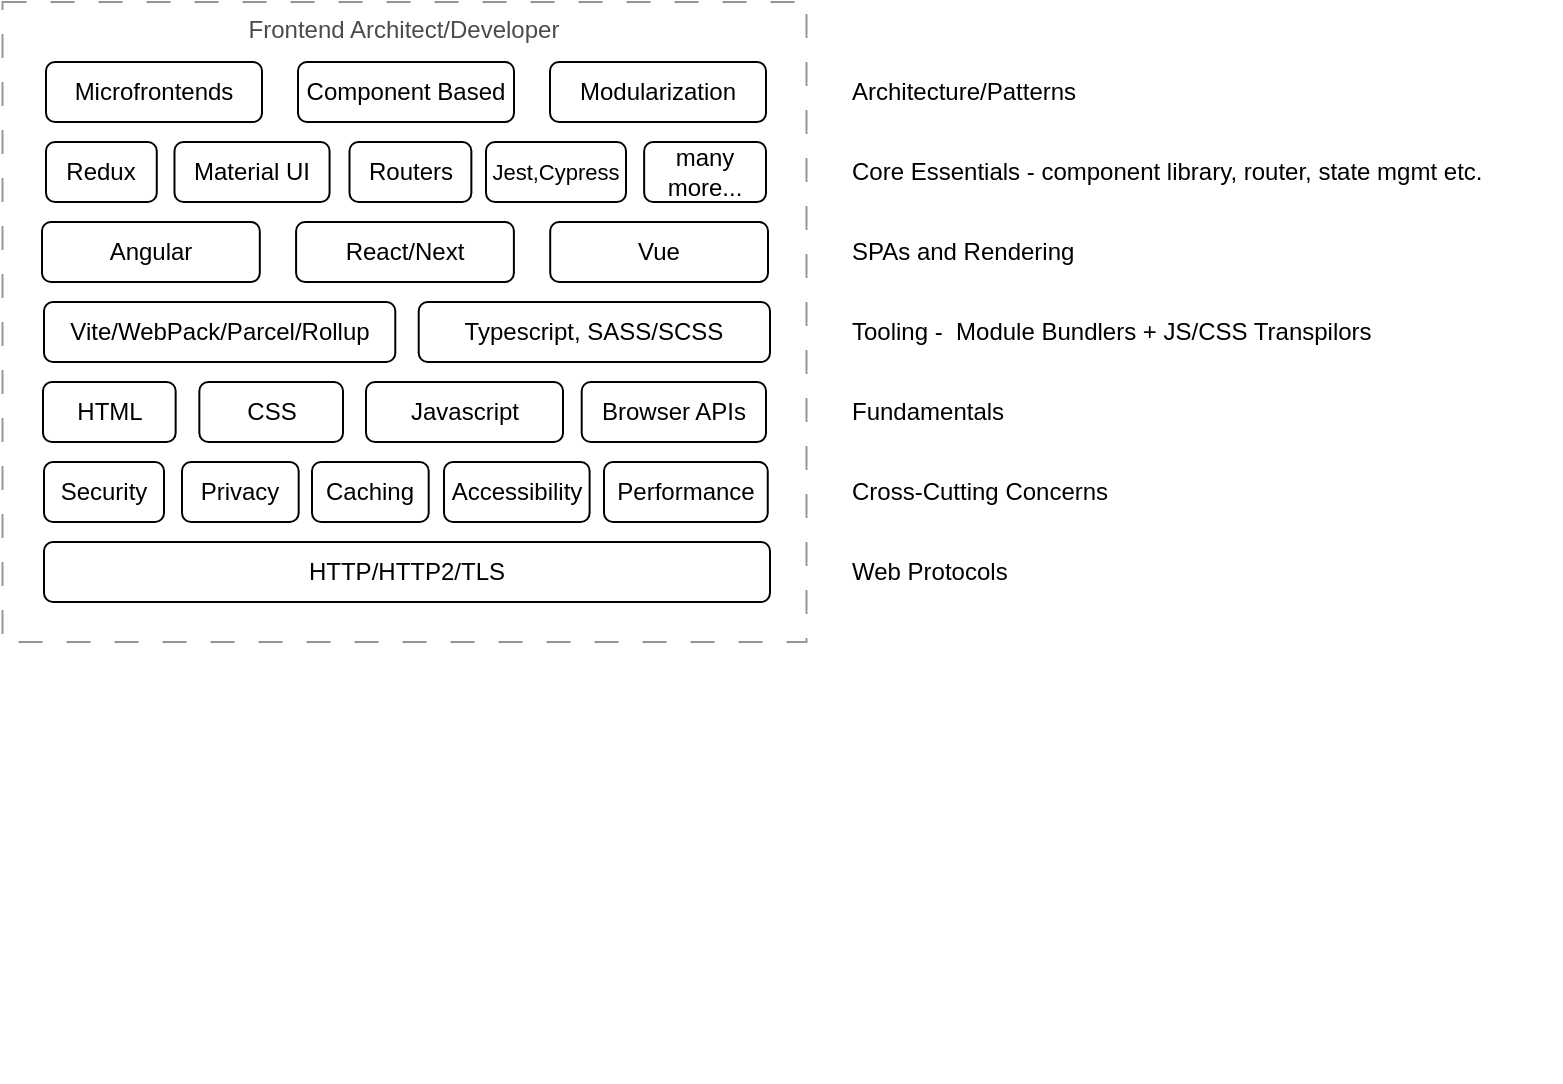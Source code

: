 <mxfile version="26.0.10" pages="2">
  <diagram name="Page-1" id="1G1PE_uK33H1cBbF3DGD">
    <mxGraphModel dx="1122" dy="748" grid="1" gridSize="10" guides="1" tooltips="1" connect="1" arrows="1" fold="1" page="1" pageScale="1" pageWidth="850" pageHeight="1100" math="0" shadow="0">
      <root>
        <mxCell id="0" />
        <mxCell id="1" parent="0" />
        <mxCell id="zp3MhwluRFhON0k3cJ5Y-6" value="" style="group" parent="1" vertex="1" connectable="0">
          <mxGeometry x="118.5" y="400" width="381.75" height="130" as="geometry" />
        </mxCell>
        <mxCell id="zp3MhwluRFhON0k3cJ5Y-1" value="HTML" style="rounded=1;whiteSpace=wrap;html=1;" parent="zp3MhwluRFhON0k3cJ5Y-6" vertex="1">
          <mxGeometry width="66.33" height="30" as="geometry" />
        </mxCell>
        <mxCell id="zp3MhwluRFhON0k3cJ5Y-4" value="CSS" style="rounded=1;whiteSpace=wrap;html=1;" parent="zp3MhwluRFhON0k3cJ5Y-6" vertex="1">
          <mxGeometry x="78.17" width="71.83" height="30" as="geometry" />
        </mxCell>
        <mxCell id="zp3MhwluRFhON0k3cJ5Y-5" value="Javascript" style="rounded=1;whiteSpace=wrap;html=1;" parent="zp3MhwluRFhON0k3cJ5Y-6" vertex="1">
          <mxGeometry x="161.5" width="98.5" height="30" as="geometry" />
        </mxCell>
        <mxCell id="zp3MhwluRFhON0k3cJ5Y-51" value="Browser APIs" style="rounded=1;whiteSpace=wrap;html=1;" parent="zp3MhwluRFhON0k3cJ5Y-6" vertex="1">
          <mxGeometry x="269.349" width="92.152" height="30" as="geometry" />
        </mxCell>
        <mxCell id="zp3MhwluRFhON0k3cJ5Y-52" value="&lt;span&gt;Frontend Architect/Developer&lt;/span&gt;" style="rounded=0;whiteSpace=wrap;html=1;fillColor=none;dashed=1;dashPattern=12 12;horizontal=1;verticalAlign=top;strokeColor=#969696;textOpacity=70;" parent="zp3MhwluRFhON0k3cJ5Y-6" vertex="1">
          <mxGeometry x="-20.25" y="-190" width="402" height="320" as="geometry" />
        </mxCell>
        <mxCell id="zp3MhwluRFhON0k3cJ5Y-16" value="" style="group" parent="1" vertex="1" connectable="0">
          <mxGeometry x="118" y="320" width="363" height="30" as="geometry" />
        </mxCell>
        <mxCell id="zp3MhwluRFhON0k3cJ5Y-17" value="Angular" style="rounded=1;whiteSpace=wrap;html=1;" parent="zp3MhwluRFhON0k3cJ5Y-16" vertex="1">
          <mxGeometry width="108.9" height="30" as="geometry" />
        </mxCell>
        <mxCell id="zp3MhwluRFhON0k3cJ5Y-18" value="React/Next" style="rounded=1;whiteSpace=wrap;html=1;" parent="zp3MhwluRFhON0k3cJ5Y-16" vertex="1">
          <mxGeometry x="127.05" width="108.9" height="30" as="geometry" />
        </mxCell>
        <mxCell id="zp3MhwluRFhON0k3cJ5Y-19" value="Vue" style="rounded=1;whiteSpace=wrap;html=1;" parent="zp3MhwluRFhON0k3cJ5Y-16" vertex="1">
          <mxGeometry x="254.1" width="108.9" height="30" as="geometry" />
        </mxCell>
        <mxCell id="zp3MhwluRFhON0k3cJ5Y-20" value="" style="group" parent="1" vertex="1" connectable="0">
          <mxGeometry x="120" y="280" width="360" height="30" as="geometry" />
        </mxCell>
        <mxCell id="zp3MhwluRFhON0k3cJ5Y-21" value="Redux" style="rounded=1;whiteSpace=wrap;html=1;" parent="zp3MhwluRFhON0k3cJ5Y-20" vertex="1">
          <mxGeometry width="55.385" height="30" as="geometry" />
        </mxCell>
        <mxCell id="zp3MhwluRFhON0k3cJ5Y-22" value="Material UI" style="rounded=1;whiteSpace=wrap;html=1;" parent="zp3MhwluRFhON0k3cJ5Y-20" vertex="1">
          <mxGeometry x="64.246" width="77.538" height="30" as="geometry" />
        </mxCell>
        <mxCell id="zp3MhwluRFhON0k3cJ5Y-27" value="Routers" style="rounded=1;whiteSpace=wrap;html=1;" parent="zp3MhwluRFhON0k3cJ5Y-20" vertex="1">
          <mxGeometry x="151.754" width="60.923" height="30" as="geometry" />
        </mxCell>
        <mxCell id="zp3MhwluRFhON0k3cJ5Y-28" value="many more..." style="rounded=1;whiteSpace=wrap;html=1;" parent="zp3MhwluRFhON0k3cJ5Y-20" vertex="1">
          <mxGeometry x="299.077" width="60.923" height="30" as="geometry" />
        </mxCell>
        <mxCell id="zp3MhwluRFhON0k3cJ5Y-31" value="Jest,Cypress" style="rounded=1;whiteSpace=wrap;html=1;fontSize=11;" parent="zp3MhwluRFhON0k3cJ5Y-20" vertex="1">
          <mxGeometry x="220" width="70" height="30" as="geometry" />
        </mxCell>
        <mxCell id="zp3MhwluRFhON0k3cJ5Y-9" value="" style="group" parent="1" vertex="1" connectable="0">
          <mxGeometry x="119" y="360" width="363" height="30" as="geometry" />
        </mxCell>
        <mxCell id="zp3MhwluRFhON0k3cJ5Y-10" value="Vite/WebPack/Parcel/Rollup" style="rounded=1;whiteSpace=wrap;html=1;" parent="zp3MhwluRFhON0k3cJ5Y-9" vertex="1">
          <mxGeometry width="175.645" height="30" as="geometry" />
        </mxCell>
        <mxCell id="zp3MhwluRFhON0k3cJ5Y-15" value="Typescript, SASS/SCSS" style="rounded=1;whiteSpace=wrap;html=1;" parent="zp3MhwluRFhON0k3cJ5Y-9" vertex="1">
          <mxGeometry x="187.355" width="175.645" height="30" as="geometry" />
        </mxCell>
        <mxCell id="zp3MhwluRFhON0k3cJ5Y-23" value="Tooling -&amp;nbsp; Module Bundlers + JS/CSS Transpilors" style="text;html=1;align=left;verticalAlign=middle;whiteSpace=wrap;rounded=0;" parent="1" vertex="1">
          <mxGeometry x="521" y="360" width="286" height="30" as="geometry" />
        </mxCell>
        <mxCell id="zp3MhwluRFhON0k3cJ5Y-25" value="SPAs and Rendering&amp;nbsp;" style="text;html=1;align=left;verticalAlign=middle;whiteSpace=wrap;rounded=0;" parent="1" vertex="1">
          <mxGeometry x="521" y="320" width="206" height="30" as="geometry" />
        </mxCell>
        <mxCell id="zp3MhwluRFhON0k3cJ5Y-26" value="Core Essentials - component library, router, state mgmt etc." style="text;html=1;align=left;verticalAlign=middle;whiteSpace=wrap;rounded=0;" parent="1" vertex="1">
          <mxGeometry x="521" y="280" width="356" height="30" as="geometry" />
        </mxCell>
        <mxCell id="zp3MhwluRFhON0k3cJ5Y-30" value="Fundamentals" style="text;html=1;align=left;verticalAlign=middle;whiteSpace=wrap;rounded=0;" parent="1" vertex="1">
          <mxGeometry x="521" y="400" width="286" height="30" as="geometry" />
        </mxCell>
        <mxCell id="zp3MhwluRFhON0k3cJ5Y-32" value="" style="group" parent="1" vertex="1" connectable="0">
          <mxGeometry x="120" y="240" width="360" height="30" as="geometry" />
        </mxCell>
        <mxCell id="zp3MhwluRFhON0k3cJ5Y-33" value="Microfrontends" style="rounded=1;whiteSpace=wrap;html=1;" parent="zp3MhwluRFhON0k3cJ5Y-32" vertex="1">
          <mxGeometry width="108.0" height="30" as="geometry" />
        </mxCell>
        <mxCell id="zp3MhwluRFhON0k3cJ5Y-34" value="Component Based" style="rounded=1;whiteSpace=wrap;html=1;" parent="zp3MhwluRFhON0k3cJ5Y-32" vertex="1">
          <mxGeometry x="126" width="108.0" height="30" as="geometry" />
        </mxCell>
        <mxCell id="zp3MhwluRFhON0k3cJ5Y-35" value="Modularization" style="rounded=1;whiteSpace=wrap;html=1;" parent="zp3MhwluRFhON0k3cJ5Y-32" vertex="1">
          <mxGeometry x="252" width="108.0" height="30" as="geometry" />
        </mxCell>
        <mxCell id="zp3MhwluRFhON0k3cJ5Y-36" value="" style="group" parent="1" vertex="1" connectable="0">
          <mxGeometry x="119" y="440" width="383" height="310" as="geometry" />
        </mxCell>
        <mxCell id="zp3MhwluRFhON0k3cJ5Y-38" value="Security" style="rounded=1;whiteSpace=wrap;html=1;" parent="zp3MhwluRFhON0k3cJ5Y-36" vertex="1">
          <mxGeometry width="60" height="30" as="geometry" />
        </mxCell>
        <mxCell id="zp3MhwluRFhON0k3cJ5Y-39" value="Privacy" style="rounded=1;whiteSpace=wrap;html=1;" parent="zp3MhwluRFhON0k3cJ5Y-36" vertex="1">
          <mxGeometry x="69" width="58.333" height="30" as="geometry" />
        </mxCell>
        <mxCell id="zp3MhwluRFhON0k3cJ5Y-44" value="Caching" style="rounded=1;whiteSpace=wrap;html=1;" parent="zp3MhwluRFhON0k3cJ5Y-36" vertex="1">
          <mxGeometry x="134.003" width="58.333" height="30" as="geometry" />
        </mxCell>
        <mxCell id="zp3MhwluRFhON0k3cJ5Y-45" value="Accessibility" style="rounded=1;whiteSpace=wrap;html=1;" parent="zp3MhwluRFhON0k3cJ5Y-36" vertex="1">
          <mxGeometry x="200.003" width="72.8" height="30" as="geometry" />
        </mxCell>
        <mxCell id="zp3MhwluRFhON0k3cJ5Y-47" value="Performance" style="rounded=1;whiteSpace=wrap;html=1;" parent="zp3MhwluRFhON0k3cJ5Y-36" vertex="1">
          <mxGeometry x="280" width="81.87" height="30" as="geometry" />
        </mxCell>
        <mxCell id="zp3MhwluRFhON0k3cJ5Y-46" value="HTTP/HTTP2/TLS" style="rounded=1;whiteSpace=wrap;html=1;" parent="1" vertex="1">
          <mxGeometry x="119" y="480" width="363" height="30" as="geometry" />
        </mxCell>
        <mxCell id="zp3MhwluRFhON0k3cJ5Y-48" value="Web Protocols" style="text;html=1;align=left;verticalAlign=middle;whiteSpace=wrap;rounded=0;" parent="1" vertex="1">
          <mxGeometry x="521" y="480" width="286" height="30" as="geometry" />
        </mxCell>
        <mxCell id="zp3MhwluRFhON0k3cJ5Y-49" value="Cross-Cutting Concerns" style="text;html=1;align=left;verticalAlign=middle;whiteSpace=wrap;rounded=0;" parent="1" vertex="1">
          <mxGeometry x="521" y="440" width="286" height="30" as="geometry" />
        </mxCell>
        <mxCell id="zp3MhwluRFhON0k3cJ5Y-50" value="Architecture/Patterns" style="text;html=1;align=left;verticalAlign=middle;whiteSpace=wrap;rounded=0;" parent="1" vertex="1">
          <mxGeometry x="521" y="240" width="356" height="30" as="geometry" />
        </mxCell>
      </root>
    </mxGraphModel>
  </diagram>
  <diagram id="Q5q24-kDjQSdlNptemlD" name="Page-2">
    <mxGraphModel dx="1188" dy="792" grid="1" gridSize="10" guides="1" tooltips="1" connect="1" arrows="1" fold="1" page="1" pageScale="1" pageWidth="850" pageHeight="1100" math="0" shadow="0">
      <root>
        <mxCell id="0" />
        <mxCell id="1" parent="0" />
        <mxCell id="jpnmQE-7q7uPxEKSGQJg-1" value="" style="group" vertex="1" connectable="0" parent="1">
          <mxGeometry x="118.5" y="400" width="381.75" height="130" as="geometry" />
        </mxCell>
        <mxCell id="jpnmQE-7q7uPxEKSGQJg-2" value="Express" style="rounded=1;whiteSpace=wrap;html=1;" vertex="1" parent="jpnmQE-7q7uPxEKSGQJg-1">
          <mxGeometry width="66.33" height="30" as="geometry" />
        </mxCell>
        <mxCell id="jpnmQE-7q7uPxEKSGQJg-3" value="SpringBoot" style="rounded=1;whiteSpace=wrap;html=1;" vertex="1" parent="jpnmQE-7q7uPxEKSGQJg-1">
          <mxGeometry x="78.17" width="71.83" height="30" as="geometry" />
        </mxCell>
        <mxCell id="jpnmQE-7q7uPxEKSGQJg-4" value="FASTAPi" style="rounded=1;whiteSpace=wrap;html=1;" vertex="1" parent="jpnmQE-7q7uPxEKSGQJg-1">
          <mxGeometry x="161.5" width="98.5" height="30" as="geometry" />
        </mxCell>
        <mxCell id="jpnmQE-7q7uPxEKSGQJg-30" value="Java" style="rounded=1;whiteSpace=wrap;html=1;" vertex="1" parent="jpnmQE-7q7uPxEKSGQJg-1">
          <mxGeometry x="306.503" y="40" width="58.333" height="30" as="geometry" />
        </mxCell>
        <mxCell id="jpnmQE-7q7uPxEKSGQJg-29" value="Python" style="rounded=1;whiteSpace=wrap;html=1;" vertex="1" parent="jpnmQE-7q7uPxEKSGQJg-1">
          <mxGeometry x="151.5" y="40" width="58.333" height="30" as="geometry" />
        </mxCell>
        <mxCell id="jpnmQE-7q7uPxEKSGQJg-28" value="NodeJS" style="rounded=1;whiteSpace=wrap;html=1;" vertex="1" parent="jpnmQE-7q7uPxEKSGQJg-1">
          <mxGeometry x="3.17" y="40" width="60" height="30" as="geometry" />
        </mxCell>
        <mxCell id="jpnmQE-7q7uPxEKSGQJg-43" value="Docker/Container" style="rounded=1;whiteSpace=wrap;html=1;" vertex="1" parent="jpnmQE-7q7uPxEKSGQJg-1">
          <mxGeometry x="1.84" y="90" width="108.16" height="30" as="geometry" />
        </mxCell>
        <mxCell id="jpnmQE-7q7uPxEKSGQJg-44" value="K8" style="rounded=1;whiteSpace=wrap;html=1;" vertex="1" parent="jpnmQE-7q7uPxEKSGQJg-1">
          <mxGeometry x="126.59" y="90" width="73.41" height="30" as="geometry" />
        </mxCell>
        <mxCell id="jpnmQE-7q7uPxEKSGQJg-45" value="Web Server" style="rounded=1;whiteSpace=wrap;html=1;" vertex="1" parent="jpnmQE-7q7uPxEKSGQJg-1">
          <mxGeometry x="209.83" y="90" width="73.41" height="30" as="geometry" />
        </mxCell>
        <mxCell id="jpnmQE-7q7uPxEKSGQJg-46" value="Serverless" style="rounded=1;whiteSpace=wrap;html=1;" vertex="1" parent="jpnmQE-7q7uPxEKSGQJg-1">
          <mxGeometry x="298.97" y="90" width="73.41" height="30" as="geometry" />
        </mxCell>
        <mxCell id="jpnmQE-7q7uPxEKSGQJg-7" value="" style="group" vertex="1" connectable="0" parent="1">
          <mxGeometry x="118" y="320" width="363" height="30" as="geometry" />
        </mxCell>
        <mxCell id="jpnmQE-7q7uPxEKSGQJg-8" value="Redis" style="rounded=1;whiteSpace=wrap;html=1;" vertex="1" parent="jpnmQE-7q7uPxEKSGQJg-7">
          <mxGeometry width="108.9" height="30" as="geometry" />
        </mxCell>
        <mxCell id="jpnmQE-7q7uPxEKSGQJg-9" value="Memcached" style="rounded=1;whiteSpace=wrap;html=1;" vertex="1" parent="jpnmQE-7q7uPxEKSGQJg-7">
          <mxGeometry x="127.05" width="108.9" height="30" as="geometry" />
        </mxCell>
        <mxCell id="jpnmQE-7q7uPxEKSGQJg-11" value="" style="group" vertex="1" connectable="0" parent="1">
          <mxGeometry x="120" y="280" width="360" height="30" as="geometry" />
        </mxCell>
        <mxCell id="jpnmQE-7q7uPxEKSGQJg-12" value="Streaming" style="rounded=1;whiteSpace=wrap;html=1;" vertex="1" parent="jpnmQE-7q7uPxEKSGQJg-11">
          <mxGeometry width="55.385" height="30" as="geometry" />
        </mxCell>
        <mxCell id="jpnmQE-7q7uPxEKSGQJg-13" value="Ecrypttion" style="rounded=1;whiteSpace=wrap;html=1;" vertex="1" parent="jpnmQE-7q7uPxEKSGQJg-11">
          <mxGeometry x="64.246" width="77.538" height="30" as="geometry" />
        </mxCell>
        <mxCell id="jpnmQE-7q7uPxEKSGQJg-14" value="Authentication /Authorization" style="rounded=1;whiteSpace=wrap;html=1;" vertex="1" parent="jpnmQE-7q7uPxEKSGQJg-11">
          <mxGeometry x="151.754" width="60.923" height="30" as="geometry" />
        </mxCell>
        <mxCell id="jpnmQE-7q7uPxEKSGQJg-15" value="many more..." style="rounded=1;whiteSpace=wrap;html=1;" vertex="1" parent="jpnmQE-7q7uPxEKSGQJg-11">
          <mxGeometry x="299.077" width="60.923" height="30" as="geometry" />
        </mxCell>
        <mxCell id="jpnmQE-7q7uPxEKSGQJg-16" value="Security" style="rounded=1;whiteSpace=wrap;html=1;fontSize=11;" vertex="1" parent="jpnmQE-7q7uPxEKSGQJg-11">
          <mxGeometry x="220" width="70" height="30" as="geometry" />
        </mxCell>
        <mxCell id="jpnmQE-7q7uPxEKSGQJg-17" value="" style="group" vertex="1" connectable="0" parent="1">
          <mxGeometry x="119" y="360" width="359.84" height="30" as="geometry" />
        </mxCell>
        <mxCell id="jpnmQE-7q7uPxEKSGQJg-18" value="Oracle,Postgres" style="rounded=1;whiteSpace=wrap;html=1;" vertex="1" parent="jpnmQE-7q7uPxEKSGQJg-17">
          <mxGeometry width="110" height="30" as="geometry" />
        </mxCell>
        <mxCell id="jpnmQE-7q7uPxEKSGQJg-19" value="MongoDB, DynamoDB" style="rounded=1;whiteSpace=wrap;html=1;" vertex="1" parent="jpnmQE-7q7uPxEKSGQJg-17">
          <mxGeometry x="121" width="129" height="30" as="geometry" />
        </mxCell>
        <mxCell id="jpnmQE-7q7uPxEKSGQJg-42" value="Chroma,Pinecone" style="rounded=1;whiteSpace=wrap;html=1;" vertex="1" parent="jpnmQE-7q7uPxEKSGQJg-17">
          <mxGeometry x="261" width="113" height="30" as="geometry" />
        </mxCell>
        <mxCell id="jpnmQE-7q7uPxEKSGQJg-20" value="Databases - SQL/NoSQL/Vector" style="text;html=1;align=left;verticalAlign=middle;whiteSpace=wrap;rounded=0;" vertex="1" parent="1">
          <mxGeometry x="521" y="360" width="286" height="30" as="geometry" />
        </mxCell>
        <mxCell id="jpnmQE-7q7uPxEKSGQJg-21" value="Caching" style="text;html=1;align=left;verticalAlign=middle;whiteSpace=wrap;rounded=0;" vertex="1" parent="1">
          <mxGeometry x="521" y="320" width="206" height="30" as="geometry" />
        </mxCell>
        <mxCell id="jpnmQE-7q7uPxEKSGQJg-22" value="Core Essentials - component library, router, state mgmt etc." style="text;html=1;align=left;verticalAlign=middle;whiteSpace=wrap;rounded=0;" vertex="1" parent="1">
          <mxGeometry x="521" y="280" width="356" height="30" as="geometry" />
        </mxCell>
        <mxCell id="jpnmQE-7q7uPxEKSGQJg-23" value="Frameworks" style="text;html=1;align=left;verticalAlign=middle;whiteSpace=wrap;rounded=0;" vertex="1" parent="1">
          <mxGeometry x="521" y="400" width="286" height="30" as="geometry" />
        </mxCell>
        <mxCell id="jpnmQE-7q7uPxEKSGQJg-24" value="" style="group" vertex="1" connectable="0" parent="1">
          <mxGeometry x="120" y="240" width="360" height="30" as="geometry" />
        </mxCell>
        <mxCell id="jpnmQE-7q7uPxEKSGQJg-25" value="MicorServices" style="rounded=1;whiteSpace=wrap;html=1;" vertex="1" parent="jpnmQE-7q7uPxEKSGQJg-24">
          <mxGeometry width="108.0" height="30" as="geometry" />
        </mxCell>
        <mxCell id="jpnmQE-7q7uPxEKSGQJg-26" value="Service-Mesh, Event Driven Arch" style="rounded=1;whiteSpace=wrap;html=1;" vertex="1" parent="jpnmQE-7q7uPxEKSGQJg-24">
          <mxGeometry x="126" width="108.0" height="30" as="geometry" />
        </mxCell>
        <mxCell id="jpnmQE-7q7uPxEKSGQJg-27" value="REST APIs" style="rounded=1;whiteSpace=wrap;html=1;" vertex="1" parent="jpnmQE-7q7uPxEKSGQJg-24">
          <mxGeometry x="252" width="108.0" height="30" as="geometry" />
        </mxCell>
        <mxCell id="jpnmQE-7q7uPxEKSGQJg-33" value="OS" style="rounded=1;whiteSpace=wrap;html=1;" vertex="1" parent="1">
          <mxGeometry x="120" y="530" width="363" height="30" as="geometry" />
        </mxCell>
        <mxCell id="jpnmQE-7q7uPxEKSGQJg-35" value="Cross-Cutting Concerns" style="text;html=1;align=left;verticalAlign=middle;whiteSpace=wrap;rounded=0;" vertex="1" parent="1">
          <mxGeometry x="521" y="440" width="286" height="30" as="geometry" />
        </mxCell>
        <mxCell id="jpnmQE-7q7uPxEKSGQJg-36" value="Architecture/Patterns" style="text;html=1;align=left;verticalAlign=middle;whiteSpace=wrap;rounded=0;" vertex="1" parent="1">
          <mxGeometry x="521" y="240" width="356" height="30" as="geometry" />
        </mxCell>
        <mxCell id="jpnmQE-7q7uPxEKSGQJg-6" value="&lt;span&gt;Backend Architect/Developer&lt;/span&gt;" style="rounded=0;whiteSpace=wrap;html=1;fillColor=none;dashed=1;dashPattern=12 12;horizontal=1;verticalAlign=top;strokeColor=#969696;textOpacity=70;" vertex="1" parent="1">
          <mxGeometry x="140" y="570" width="402" height="320" as="geometry" />
        </mxCell>
        <mxCell id="jpnmQE-7q7uPxEKSGQJg-47" value="Cloud" style="rounded=1;whiteSpace=wrap;html=1;" vertex="1" parent="1">
          <mxGeometry x="500.25" y="490" width="73.41" height="30" as="geometry" />
        </mxCell>
      </root>
    </mxGraphModel>
  </diagram>
</mxfile>
